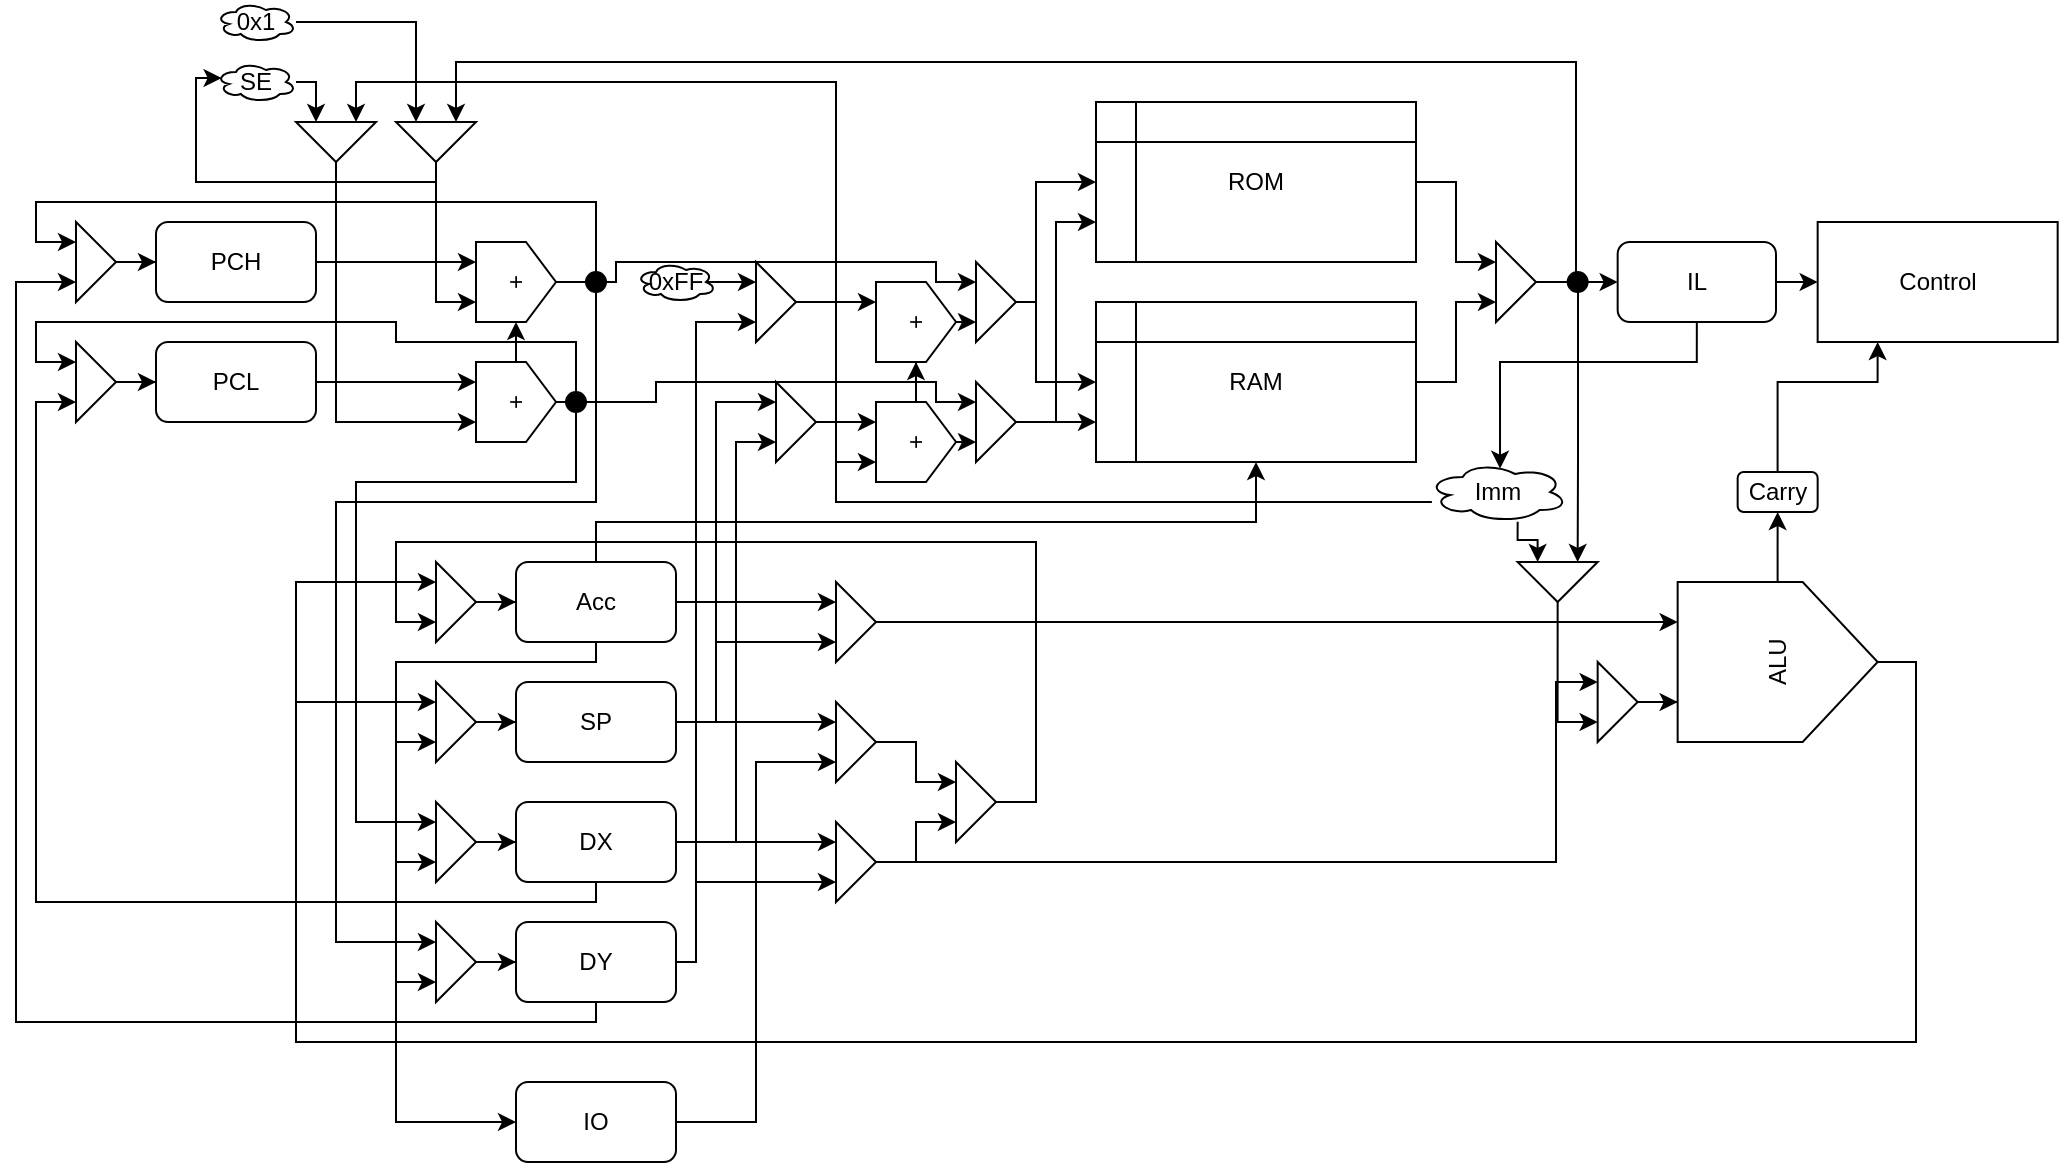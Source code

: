 <mxfile version="20.3.0" type="device"><diagram id="HqV30pevLVmH2TonIe_I" name="Page-1"><mxGraphModel dx="1138" dy="692" grid="1" gridSize="10" guides="1" tooltips="1" connect="1" arrows="1" fold="1" page="1" pageScale="1" pageWidth="850" pageHeight="1100" math="0" shadow="0"><root><mxCell id="0"/><mxCell id="1" parent="0"/><mxCell id="MGtDL9aF6XLDopK0zCwk-8" style="edgeStyle=orthogonalEdgeStyle;rounded=0;orthogonalLoop=1;jettySize=auto;html=1;entryX=0;entryY=0.25;entryDx=0;entryDy=0;" parent="1" source="MGtDL9aF6XLDopK0zCwk-1" target="MGtDL9aF6XLDopK0zCwk-7" edge="1"><mxGeometry relative="1" as="geometry"/></mxCell><mxCell id="FMDbmBKh2z-t5FmQWfiG-30" style="edgeStyle=orthogonalEdgeStyle;rounded=0;orthogonalLoop=1;jettySize=auto;html=1;entryX=0.5;entryY=1;entryDx=0;entryDy=0;" parent="1" source="MGtDL9aF6XLDopK0zCwk-1" target="FMDbmBKh2z-t5FmQWfiG-15" edge="1"><mxGeometry relative="1" as="geometry"><Array as="points"><mxPoint x="440" y="350"/><mxPoint x="770" y="350"/></Array></mxGeometry></mxCell><mxCell id="FMDbmBKh2z-t5FmQWfiG-57" style="edgeStyle=orthogonalEdgeStyle;rounded=0;orthogonalLoop=1;jettySize=auto;html=1;exitX=0.5;exitY=1;exitDx=0;exitDy=0;entryX=0;entryY=0.75;entryDx=0;entryDy=0;" parent="1" source="MGtDL9aF6XLDopK0zCwk-1" target="FMDbmBKh2z-t5FmQWfiG-51" edge="1"><mxGeometry relative="1" as="geometry"><Array as="points"><mxPoint x="440" y="420"/><mxPoint x="340" y="420"/><mxPoint x="340" y="520"/></Array></mxGeometry></mxCell><mxCell id="FMDbmBKh2z-t5FmQWfiG-58" style="edgeStyle=orthogonalEdgeStyle;rounded=0;orthogonalLoop=1;jettySize=auto;html=1;entryX=0;entryY=0.75;entryDx=0;entryDy=0;" parent="1" source="MGtDL9aF6XLDopK0zCwk-1" target="FMDbmBKh2z-t5FmQWfiG-53" edge="1"><mxGeometry relative="1" as="geometry"><Array as="points"><mxPoint x="440" y="420"/><mxPoint x="340" y="420"/><mxPoint x="340" y="580"/></Array></mxGeometry></mxCell><mxCell id="FMDbmBKh2z-t5FmQWfiG-65" style="edgeStyle=orthogonalEdgeStyle;rounded=0;orthogonalLoop=1;jettySize=auto;html=1;exitX=0.5;exitY=1;exitDx=0;exitDy=0;entryX=0;entryY=0.75;entryDx=0;entryDy=0;" parent="1" source="MGtDL9aF6XLDopK0zCwk-1" target="FMDbmBKh2z-t5FmQWfiG-60" edge="1"><mxGeometry relative="1" as="geometry"><Array as="points"><mxPoint x="440" y="420"/><mxPoint x="340" y="420"/><mxPoint x="340" y="460"/></Array></mxGeometry></mxCell><mxCell id="MJMVSWdc8R0oQq0Kkiug-55" style="edgeStyle=orthogonalEdgeStyle;rounded=0;orthogonalLoop=1;jettySize=auto;html=1;entryX=0;entryY=0.5;entryDx=0;entryDy=0;" edge="1" parent="1" source="MGtDL9aF6XLDopK0zCwk-1" target="MJMVSWdc8R0oQq0Kkiug-53"><mxGeometry relative="1" as="geometry"><Array as="points"><mxPoint x="440" y="420"/><mxPoint x="340" y="420"/><mxPoint x="340" y="650"/></Array></mxGeometry></mxCell><mxCell id="MGtDL9aF6XLDopK0zCwk-1" value="Acc" style="rounded=1;whiteSpace=wrap;html=1;" parent="1" vertex="1"><mxGeometry x="400" y="370" width="80" height="40" as="geometry"/></mxCell><mxCell id="MGtDL9aF6XLDopK0zCwk-9" style="edgeStyle=orthogonalEdgeStyle;rounded=0;orthogonalLoop=1;jettySize=auto;html=1;entryX=0;entryY=0.75;entryDx=0;entryDy=0;" parent="1" source="MGtDL9aF6XLDopK0zCwk-2" target="MGtDL9aF6XLDopK0zCwk-7" edge="1"><mxGeometry relative="1" as="geometry"><Array as="points"><mxPoint x="500" y="450"/><mxPoint x="500" y="410"/></Array></mxGeometry></mxCell><mxCell id="8APynYQwXsZGjhNRSon1-6" style="edgeStyle=orthogonalEdgeStyle;rounded=0;orthogonalLoop=1;jettySize=auto;html=1;entryX=0;entryY=0.25;entryDx=0;entryDy=0;" parent="1" source="MGtDL9aF6XLDopK0zCwk-2" target="8APynYQwXsZGjhNRSon1-3" edge="1"><mxGeometry relative="1" as="geometry"><Array as="points"><mxPoint x="500" y="450"/><mxPoint x="500" y="290"/></Array></mxGeometry></mxCell><mxCell id="MJMVSWdc8R0oQq0Kkiug-4" style="edgeStyle=orthogonalEdgeStyle;rounded=0;orthogonalLoop=1;jettySize=auto;html=1;entryX=0;entryY=0.25;entryDx=0;entryDy=0;" edge="1" parent="1" source="MGtDL9aF6XLDopK0zCwk-2" target="MJMVSWdc8R0oQq0Kkiug-51"><mxGeometry relative="1" as="geometry"><Array as="points"><mxPoint x="520" y="450"/><mxPoint x="520" y="450"/></Array></mxGeometry></mxCell><mxCell id="MGtDL9aF6XLDopK0zCwk-2" value="SP" style="rounded=1;whiteSpace=wrap;html=1;" parent="1" vertex="1"><mxGeometry x="400" y="430" width="80" height="40" as="geometry"/></mxCell><mxCell id="MGtDL9aF6XLDopK0zCwk-11" style="edgeStyle=orthogonalEdgeStyle;rounded=0;orthogonalLoop=1;jettySize=auto;html=1;entryX=0;entryY=0.25;entryDx=0;entryDy=0;" parent="1" source="MGtDL9aF6XLDopK0zCwk-3" target="MGtDL9aF6XLDopK0zCwk-10" edge="1"><mxGeometry relative="1" as="geometry"/></mxCell><mxCell id="8APynYQwXsZGjhNRSon1-7" style="edgeStyle=orthogonalEdgeStyle;rounded=0;orthogonalLoop=1;jettySize=auto;html=1;entryX=0;entryY=0.75;entryDx=0;entryDy=0;" parent="1" source="MGtDL9aF6XLDopK0zCwk-3" target="8APynYQwXsZGjhNRSon1-3" edge="1"><mxGeometry relative="1" as="geometry"><Array as="points"><mxPoint x="510" y="510"/><mxPoint x="510" y="310"/></Array></mxGeometry></mxCell><mxCell id="MJMVSWdc8R0oQq0Kkiug-12" style="edgeStyle=orthogonalEdgeStyle;rounded=0;orthogonalLoop=1;jettySize=auto;html=1;exitX=0.5;exitY=1;exitDx=0;exitDy=0;entryX=0;entryY=0.75;entryDx=0;entryDy=0;" edge="1" parent="1" source="MGtDL9aF6XLDopK0zCwk-3" target="MJMVSWdc8R0oQq0Kkiug-9"><mxGeometry relative="1" as="geometry"><mxPoint x="150" y="240.0" as="targetPoint"/><Array as="points"><mxPoint x="440" y="540"/><mxPoint x="160" y="540"/><mxPoint x="160" y="290"/></Array></mxGeometry></mxCell><mxCell id="MGtDL9aF6XLDopK0zCwk-3" value="DX" style="rounded=1;whiteSpace=wrap;html=1;" parent="1" vertex="1"><mxGeometry x="400" y="490" width="80" height="40" as="geometry"/></mxCell><mxCell id="MGtDL9aF6XLDopK0zCwk-12" style="edgeStyle=orthogonalEdgeStyle;rounded=0;orthogonalLoop=1;jettySize=auto;html=1;entryX=0;entryY=0.75;entryDx=0;entryDy=0;" parent="1" source="MGtDL9aF6XLDopK0zCwk-4" target="MGtDL9aF6XLDopK0zCwk-10" edge="1"><mxGeometry relative="1" as="geometry"><Array as="points"><mxPoint x="490" y="570"/><mxPoint x="490" y="530"/></Array></mxGeometry></mxCell><mxCell id="FMDbmBKh2z-t5FmQWfiG-1" style="edgeStyle=orthogonalEdgeStyle;rounded=0;orthogonalLoop=1;jettySize=auto;html=1;entryX=0;entryY=0.75;entryDx=0;entryDy=0;" parent="1" source="MGtDL9aF6XLDopK0zCwk-4" target="8APynYQwXsZGjhNRSon1-9" edge="1"><mxGeometry relative="1" as="geometry"><Array as="points"><mxPoint x="490" y="570"/><mxPoint x="490" y="250"/></Array></mxGeometry></mxCell><mxCell id="MJMVSWdc8R0oQq0Kkiug-15" style="edgeStyle=orthogonalEdgeStyle;rounded=0;orthogonalLoop=1;jettySize=auto;html=1;entryX=0;entryY=0.75;entryDx=0;entryDy=0;" edge="1" parent="1" source="MGtDL9aF6XLDopK0zCwk-4" target="MJMVSWdc8R0oQq0Kkiug-7"><mxGeometry relative="1" as="geometry"><Array as="points"><mxPoint x="440" y="600"/><mxPoint x="150" y="600"/><mxPoint x="150" y="230"/></Array></mxGeometry></mxCell><mxCell id="MGtDL9aF6XLDopK0zCwk-4" value="DY" style="rounded=1;whiteSpace=wrap;html=1;" parent="1" vertex="1"><mxGeometry x="400" y="550" width="80" height="40" as="geometry"/></mxCell><mxCell id="MJMVSWdc8R0oQq0Kkiug-18" style="edgeStyle=orthogonalEdgeStyle;rounded=0;orthogonalLoop=1;jettySize=auto;html=1;entryX=0.75;entryY=0;entryDx=0;entryDy=0;" edge="1" parent="1" source="MGtDL9aF6XLDopK0zCwk-5" target="MJMVSWdc8R0oQq0Kkiug-17"><mxGeometry relative="1" as="geometry"/></mxCell><mxCell id="MGtDL9aF6XLDopK0zCwk-5" value="PCH" style="rounded=1;whiteSpace=wrap;html=1;" parent="1" vertex="1"><mxGeometry x="220" y="200" width="80" height="40" as="geometry"/></mxCell><mxCell id="MJMVSWdc8R0oQq0Kkiug-21" style="edgeStyle=orthogonalEdgeStyle;rounded=0;orthogonalLoop=1;jettySize=auto;html=1;entryX=0.75;entryY=0;entryDx=0;entryDy=0;" edge="1" parent="1" source="MGtDL9aF6XLDopK0zCwk-6" target="MJMVSWdc8R0oQq0Kkiug-16"><mxGeometry relative="1" as="geometry"/></mxCell><mxCell id="MGtDL9aF6XLDopK0zCwk-6" value="PCL" style="rounded=1;whiteSpace=wrap;html=1;" parent="1" vertex="1"><mxGeometry x="220" y="260" width="80" height="40" as="geometry"/></mxCell><mxCell id="8APynYQwXsZGjhNRSon1-2" style="edgeStyle=orthogonalEdgeStyle;rounded=0;orthogonalLoop=1;jettySize=auto;html=1;entryX=0.75;entryY=0;entryDx=0;entryDy=0;" parent="1" source="MGtDL9aF6XLDopK0zCwk-7" target="8APynYQwXsZGjhNRSon1-1" edge="1"><mxGeometry relative="1" as="geometry"/></mxCell><mxCell id="MGtDL9aF6XLDopK0zCwk-7" value="" style="triangle;whiteSpace=wrap;html=1;" parent="1" vertex="1"><mxGeometry x="560" y="380" width="20" height="40" as="geometry"/></mxCell><mxCell id="FMDbmBKh2z-t5FmQWfiG-26" style="edgeStyle=orthogonalEdgeStyle;rounded=0;orthogonalLoop=1;jettySize=auto;html=1;entryX=0;entryY=0.25;entryDx=0;entryDy=0;" parent="1" source="MGtDL9aF6XLDopK0zCwk-10" target="FMDbmBKh2z-t5FmQWfiG-25" edge="1"><mxGeometry relative="1" as="geometry"><Array as="points"><mxPoint x="920" y="520"/><mxPoint x="920" y="430"/></Array></mxGeometry></mxCell><mxCell id="MJMVSWdc8R0oQq0Kkiug-3" style="edgeStyle=orthogonalEdgeStyle;rounded=0;orthogonalLoop=1;jettySize=auto;html=1;entryX=0;entryY=0.75;entryDx=0;entryDy=0;" edge="1" parent="1" source="MGtDL9aF6XLDopK0zCwk-10" target="MJMVSWdc8R0oQq0Kkiug-1"><mxGeometry relative="1" as="geometry"><Array as="points"><mxPoint x="600" y="520"/><mxPoint x="600" y="500"/></Array></mxGeometry></mxCell><mxCell id="MGtDL9aF6XLDopK0zCwk-10" value="" style="triangle;whiteSpace=wrap;html=1;" parent="1" vertex="1"><mxGeometry x="560" y="500" width="20" height="40" as="geometry"/></mxCell><mxCell id="FMDbmBKh2z-t5FmQWfiG-66" style="edgeStyle=orthogonalEdgeStyle;rounded=0;orthogonalLoop=1;jettySize=auto;html=1;entryX=0;entryY=0.25;entryDx=0;entryDy=0;" parent="1" source="8APynYQwXsZGjhNRSon1-1" target="FMDbmBKh2z-t5FmQWfiG-62" edge="1"><mxGeometry relative="1" as="geometry"><Array as="points"><mxPoint x="1100" y="420"/><mxPoint x="1100" y="610"/><mxPoint x="290" y="610"/><mxPoint x="290" y="380"/></Array></mxGeometry></mxCell><mxCell id="FMDbmBKh2z-t5FmQWfiG-68" style="edgeStyle=orthogonalEdgeStyle;rounded=0;orthogonalLoop=1;jettySize=auto;html=1;entryX=0;entryY=0.25;entryDx=0;entryDy=0;" parent="1" source="8APynYQwXsZGjhNRSon1-1" target="FMDbmBKh2z-t5FmQWfiG-60" edge="1"><mxGeometry relative="1" as="geometry"><Array as="points"><mxPoint x="1100" y="420"/><mxPoint x="1100" y="610"/><mxPoint x="290" y="610"/><mxPoint x="290" y="440"/></Array></mxGeometry></mxCell><mxCell id="MJMVSWdc8R0oQq0Kkiug-46" style="edgeStyle=orthogonalEdgeStyle;rounded=0;orthogonalLoop=1;jettySize=auto;html=1;entryX=0.5;entryY=1;entryDx=0;entryDy=0;" edge="1" parent="1" source="8APynYQwXsZGjhNRSon1-1" target="MJMVSWdc8R0oQq0Kkiug-45"><mxGeometry relative="1" as="geometry"/></mxCell><mxCell id="8APynYQwXsZGjhNRSon1-1" value="&lt;font face=&quot;Helvetica&quot;&gt;ALU&lt;/font&gt;" style="shape=offPageConnector;whiteSpace=wrap;html=1;fontFamily=Times New Roman;rotation=-90;" parent="1" vertex="1"><mxGeometry x="990.83" y="370" width="80" height="100" as="geometry"/></mxCell><mxCell id="FMDbmBKh2z-t5FmQWfiG-47" style="edgeStyle=orthogonalEdgeStyle;rounded=0;orthogonalLoop=1;jettySize=auto;html=1;entryX=0.75;entryY=0;entryDx=0;entryDy=0;" parent="1" source="8APynYQwXsZGjhNRSon1-3" target="FMDbmBKh2z-t5FmQWfiG-46" edge="1"><mxGeometry relative="1" as="geometry"/></mxCell><mxCell id="8APynYQwXsZGjhNRSon1-3" value="" style="triangle;whiteSpace=wrap;html=1;" parent="1" vertex="1"><mxGeometry x="530" y="280" width="20" height="40" as="geometry"/></mxCell><mxCell id="8APynYQwXsZGjhNRSon1-10" style="edgeStyle=orthogonalEdgeStyle;rounded=0;orthogonalLoop=1;jettySize=auto;html=1;entryX=0;entryY=0.25;entryDx=0;entryDy=0;exitX=0.88;exitY=0.25;exitDx=0;exitDy=0;exitPerimeter=0;" parent="1" source="8APynYQwXsZGjhNRSon1-8" target="8APynYQwXsZGjhNRSon1-9" edge="1"><mxGeometry relative="1" as="geometry"><Array as="points"><mxPoint x="495" y="230"/></Array></mxGeometry></mxCell><mxCell id="8APynYQwXsZGjhNRSon1-8" value="0xFF" style="ellipse;shape=cloud;whiteSpace=wrap;html=1;" parent="1" vertex="1"><mxGeometry x="460" y="220" width="40" height="20" as="geometry"/></mxCell><mxCell id="MJMVSWdc8R0oQq0Kkiug-43" style="edgeStyle=orthogonalEdgeStyle;rounded=0;orthogonalLoop=1;jettySize=auto;html=1;entryX=0.75;entryY=0;entryDx=0;entryDy=0;" edge="1" parent="1" source="8APynYQwXsZGjhNRSon1-9" target="MJMVSWdc8R0oQq0Kkiug-40"><mxGeometry relative="1" as="geometry"/></mxCell><mxCell id="8APynYQwXsZGjhNRSon1-9" value="" style="triangle;whiteSpace=wrap;html=1;" parent="1" vertex="1"><mxGeometry x="520" y="220" width="20" height="40" as="geometry"/></mxCell><mxCell id="FMDbmBKh2z-t5FmQWfiG-24" style="edgeStyle=orthogonalEdgeStyle;rounded=0;orthogonalLoop=1;jettySize=auto;html=1;entryX=0;entryY=0.25;entryDx=0;entryDy=0;" parent="1" source="FMDbmBKh2z-t5FmQWfiG-2" target="FMDbmBKh2z-t5FmQWfiG-22" edge="1"><mxGeometry relative="1" as="geometry"><Array as="points"><mxPoint x="870" y="180"/><mxPoint x="870" y="220"/></Array></mxGeometry></mxCell><mxCell id="FMDbmBKh2z-t5FmQWfiG-2" value="ROM" style="shape=internalStorage;whiteSpace=wrap;html=1;backgroundOutline=1;" parent="1" vertex="1"><mxGeometry x="690" y="140" width="160" height="80" as="geometry"/></mxCell><mxCell id="FMDbmBKh2z-t5FmQWfiG-16" style="edgeStyle=orthogonalEdgeStyle;rounded=0;orthogonalLoop=1;jettySize=auto;html=1;entryX=0;entryY=0.75;entryDx=0;entryDy=0;" parent="1" source="FMDbmBKh2z-t5FmQWfiG-9" target="FMDbmBKh2z-t5FmQWfiG-15" edge="1"><mxGeometry relative="1" as="geometry"/></mxCell><mxCell id="FMDbmBKh2z-t5FmQWfiG-17" style="edgeStyle=orthogonalEdgeStyle;rounded=0;orthogonalLoop=1;jettySize=auto;html=1;entryX=0;entryY=0.75;entryDx=0;entryDy=0;" parent="1" source="FMDbmBKh2z-t5FmQWfiG-9" target="FMDbmBKh2z-t5FmQWfiG-2" edge="1"><mxGeometry relative="1" as="geometry"><Array as="points"><mxPoint x="670" y="300"/><mxPoint x="670" y="200"/></Array></mxGeometry></mxCell><mxCell id="FMDbmBKh2z-t5FmQWfiG-45" style="edgeStyle=orthogonalEdgeStyle;rounded=0;orthogonalLoop=1;jettySize=auto;html=1;exitX=0;exitY=0.5;exitDx=0;exitDy=0;" parent="1" source="FMDbmBKh2z-t5FmQWfiG-9" edge="1"><mxGeometry relative="1" as="geometry"><mxPoint x="640" y="300" as="targetPoint"/></mxGeometry></mxCell><mxCell id="FMDbmBKh2z-t5FmQWfiG-9" value="" style="triangle;whiteSpace=wrap;html=1;" parent="1" vertex="1"><mxGeometry x="630" y="280" width="20" height="40" as="geometry"/></mxCell><mxCell id="FMDbmBKh2z-t5FmQWfiG-20" style="edgeStyle=orthogonalEdgeStyle;rounded=0;orthogonalLoop=1;jettySize=auto;html=1;entryX=0;entryY=0.5;entryDx=0;entryDy=0;" parent="1" source="FMDbmBKh2z-t5FmQWfiG-12" target="FMDbmBKh2z-t5FmQWfiG-2" edge="1"><mxGeometry relative="1" as="geometry"><Array as="points"><mxPoint x="660" y="240"/><mxPoint x="660" y="180"/></Array></mxGeometry></mxCell><mxCell id="FMDbmBKh2z-t5FmQWfiG-21" style="edgeStyle=orthogonalEdgeStyle;rounded=0;orthogonalLoop=1;jettySize=auto;html=1;entryX=0;entryY=0.5;entryDx=0;entryDy=0;" parent="1" source="FMDbmBKh2z-t5FmQWfiG-12" target="FMDbmBKh2z-t5FmQWfiG-15" edge="1"><mxGeometry relative="1" as="geometry"><Array as="points"><mxPoint x="660" y="240"/><mxPoint x="660" y="280"/></Array></mxGeometry></mxCell><mxCell id="FMDbmBKh2z-t5FmQWfiG-12" value="" style="triangle;whiteSpace=wrap;html=1;" parent="1" vertex="1"><mxGeometry x="630" y="220" width="20" height="40" as="geometry"/></mxCell><mxCell id="FMDbmBKh2z-t5FmQWfiG-23" style="edgeStyle=orthogonalEdgeStyle;rounded=0;orthogonalLoop=1;jettySize=auto;html=1;entryX=0;entryY=0.75;entryDx=0;entryDy=0;" parent="1" source="FMDbmBKh2z-t5FmQWfiG-15" target="FMDbmBKh2z-t5FmQWfiG-22" edge="1"><mxGeometry relative="1" as="geometry"><Array as="points"><mxPoint x="870" y="280"/><mxPoint x="870" y="240"/></Array></mxGeometry></mxCell><mxCell id="FMDbmBKh2z-t5FmQWfiG-15" value="RAM" style="shape=internalStorage;whiteSpace=wrap;html=1;backgroundOutline=1;" parent="1" vertex="1"><mxGeometry x="690" y="240" width="160" height="80" as="geometry"/></mxCell><mxCell id="FMDbmBKh2z-t5FmQWfiG-33" style="edgeStyle=orthogonalEdgeStyle;rounded=0;orthogonalLoop=1;jettySize=auto;html=1;entryX=0;entryY=0.25;entryDx=0;entryDy=0;" parent="1" source="FMDbmBKh2z-t5FmQWfiG-22" target="FMDbmBKh2z-t5FmQWfiG-31" edge="1"><mxGeometry relative="1" as="geometry"><Array as="points"><mxPoint x="931" y="230"/><mxPoint x="931" y="320"/></Array></mxGeometry></mxCell><mxCell id="FMDbmBKh2z-t5FmQWfiG-38" style="edgeStyle=orthogonalEdgeStyle;rounded=0;orthogonalLoop=1;jettySize=auto;html=1;entryX=0;entryY=0.5;entryDx=0;entryDy=0;" parent="1" source="FMDbmBKh2z-t5FmQWfiG-22" target="FMDbmBKh2z-t5FmQWfiG-37" edge="1"><mxGeometry relative="1" as="geometry"/></mxCell><mxCell id="MJMVSWdc8R0oQq0Kkiug-38" style="edgeStyle=orthogonalEdgeStyle;rounded=0;orthogonalLoop=1;jettySize=auto;html=1;entryX=0;entryY=0.25;entryDx=0;entryDy=0;" edge="1" parent="1" source="FMDbmBKh2z-t5FmQWfiG-22" target="MJMVSWdc8R0oQq0Kkiug-28"><mxGeometry relative="1" as="geometry"><Array as="points"><mxPoint x="930" y="230"/><mxPoint x="930" y="120"/><mxPoint x="370" y="120"/></Array></mxGeometry></mxCell><mxCell id="FMDbmBKh2z-t5FmQWfiG-22" value="" style="triangle;whiteSpace=wrap;html=1;" parent="1" vertex="1"><mxGeometry x="890" y="210" width="20" height="40" as="geometry"/></mxCell><mxCell id="FMDbmBKh2z-t5FmQWfiG-27" style="edgeStyle=orthogonalEdgeStyle;rounded=0;orthogonalLoop=1;jettySize=auto;html=1;entryX=0.25;entryY=0;entryDx=0;entryDy=0;" parent="1" source="FMDbmBKh2z-t5FmQWfiG-25" target="8APynYQwXsZGjhNRSon1-1" edge="1"><mxGeometry relative="1" as="geometry"/></mxCell><mxCell id="FMDbmBKh2z-t5FmQWfiG-25" value="" style="triangle;whiteSpace=wrap;html=1;" parent="1" vertex="1"><mxGeometry x="940.83" y="420" width="20" height="40" as="geometry"/></mxCell><mxCell id="FMDbmBKh2z-t5FmQWfiG-34" style="edgeStyle=orthogonalEdgeStyle;rounded=0;orthogonalLoop=1;jettySize=auto;html=1;entryX=0;entryY=0.75;entryDx=0;entryDy=0;" parent="1" target="FMDbmBKh2z-t5FmQWfiG-31" edge="1"><mxGeometry relative="1" as="geometry"><Array as="points"><mxPoint x="900.83" y="359"/><mxPoint x="910.83" y="359"/></Array><mxPoint x="900.83" y="349.846" as="sourcePoint"/></mxGeometry></mxCell><mxCell id="FMDbmBKh2z-t5FmQWfiG-50" style="edgeStyle=orthogonalEdgeStyle;rounded=0;orthogonalLoop=1;jettySize=auto;html=1;entryX=0.25;entryY=0;entryDx=0;entryDy=0;" parent="1" source="FMDbmBKh2z-t5FmQWfiG-28" target="FMDbmBKh2z-t5FmQWfiG-46" edge="1"><mxGeometry relative="1" as="geometry"><Array as="points"><mxPoint x="560" y="340"/><mxPoint x="560" y="320"/></Array></mxGeometry></mxCell><mxCell id="MJMVSWdc8R0oQq0Kkiug-34" style="edgeStyle=orthogonalEdgeStyle;rounded=0;orthogonalLoop=1;jettySize=auto;html=1;entryX=0;entryY=0.25;entryDx=0;entryDy=0;" edge="1" parent="1" source="FMDbmBKh2z-t5FmQWfiG-28" target="MJMVSWdc8R0oQq0Kkiug-27"><mxGeometry relative="1" as="geometry"><Array as="points"><mxPoint x="560" y="340"/><mxPoint x="560" y="130"/><mxPoint x="320" y="130"/></Array></mxGeometry></mxCell><mxCell id="FMDbmBKh2z-t5FmQWfiG-28" value="Imm" style="ellipse;shape=cloud;whiteSpace=wrap;html=1;" parent="1" vertex="1"><mxGeometry x="855.83" y="320" width="70" height="30" as="geometry"/></mxCell><mxCell id="FMDbmBKh2z-t5FmQWfiG-32" style="edgeStyle=orthogonalEdgeStyle;rounded=0;orthogonalLoop=1;jettySize=auto;html=1;entryX=0;entryY=0.75;entryDx=0;entryDy=0;" parent="1" source="FMDbmBKh2z-t5FmQWfiG-31" target="FMDbmBKh2z-t5FmQWfiG-25" edge="1"><mxGeometry relative="1" as="geometry"><Array as="points"><mxPoint x="920.83" y="450"/></Array></mxGeometry></mxCell><mxCell id="FMDbmBKh2z-t5FmQWfiG-31" value="" style="triangle;whiteSpace=wrap;html=1;rotation=90;" parent="1" vertex="1"><mxGeometry x="910.83" y="360" width="20" height="40" as="geometry"/></mxCell><mxCell id="FMDbmBKh2z-t5FmQWfiG-35" value="Control" style="rounded=0;whiteSpace=wrap;html=1;" parent="1" vertex="1"><mxGeometry x="1050.83" y="200" width="120" height="60" as="geometry"/></mxCell><mxCell id="FMDbmBKh2z-t5FmQWfiG-39" style="edgeStyle=orthogonalEdgeStyle;rounded=0;orthogonalLoop=1;jettySize=auto;html=1;entryX=0;entryY=0.5;entryDx=0;entryDy=0;" parent="1" source="FMDbmBKh2z-t5FmQWfiG-37" target="FMDbmBKh2z-t5FmQWfiG-35" edge="1"><mxGeometry relative="1" as="geometry"/></mxCell><mxCell id="FMDbmBKh2z-t5FmQWfiG-40" style="edgeStyle=orthogonalEdgeStyle;rounded=0;orthogonalLoop=1;jettySize=auto;html=1;entryX=0.517;entryY=0.111;entryDx=0;entryDy=0;entryPerimeter=0;exitX=0.5;exitY=1;exitDx=0;exitDy=0;" parent="1" source="FMDbmBKh2z-t5FmQWfiG-37" target="FMDbmBKh2z-t5FmQWfiG-28" edge="1"><mxGeometry relative="1" as="geometry"><Array as="points"><mxPoint x="990" y="270"/><mxPoint x="892" y="270"/></Array><mxPoint x="900.03" y="323.99" as="targetPoint"/></mxGeometry></mxCell><mxCell id="FMDbmBKh2z-t5FmQWfiG-37" value="IL" style="rounded=1;whiteSpace=wrap;html=1;" parent="1" vertex="1"><mxGeometry x="950.83" y="210" width="79.17" height="40" as="geometry"/></mxCell><mxCell id="FMDbmBKh2z-t5FmQWfiG-49" style="edgeStyle=orthogonalEdgeStyle;rounded=0;orthogonalLoop=1;jettySize=auto;html=1;entryX=0;entryY=0.75;entryDx=0;entryDy=0;" parent="1" source="FMDbmBKh2z-t5FmQWfiG-46" target="FMDbmBKh2z-t5FmQWfiG-9" edge="1"><mxGeometry relative="1" as="geometry"><Array as="points"><mxPoint x="620" y="310"/><mxPoint x="620" y="310"/></Array></mxGeometry></mxCell><mxCell id="MJMVSWdc8R0oQq0Kkiug-44" style="edgeStyle=orthogonalEdgeStyle;rounded=0;orthogonalLoop=1;jettySize=auto;html=1;entryX=0;entryY=0.5;entryDx=0;entryDy=0;" edge="1" parent="1" source="FMDbmBKh2z-t5FmQWfiG-46" target="MJMVSWdc8R0oQq0Kkiug-40"><mxGeometry relative="1" as="geometry"/></mxCell><mxCell id="FMDbmBKh2z-t5FmQWfiG-46" value="&lt;font face=&quot;Helvetica&quot;&gt;+&lt;/font&gt;" style="shape=offPageConnector;whiteSpace=wrap;html=1;fontFamily=Times New Roman;rotation=-90;" parent="1" vertex="1"><mxGeometry x="580" y="290" width="40" height="40" as="geometry"/></mxCell><mxCell id="FMDbmBKh2z-t5FmQWfiG-52" style="edgeStyle=orthogonalEdgeStyle;rounded=0;orthogonalLoop=1;jettySize=auto;html=1;entryX=0;entryY=0.5;entryDx=0;entryDy=0;" parent="1" source="FMDbmBKh2z-t5FmQWfiG-51" target="MGtDL9aF6XLDopK0zCwk-3" edge="1"><mxGeometry relative="1" as="geometry"/></mxCell><mxCell id="FMDbmBKh2z-t5FmQWfiG-51" value="" style="triangle;whiteSpace=wrap;html=1;" parent="1" vertex="1"><mxGeometry x="360" y="490" width="20" height="40" as="geometry"/></mxCell><mxCell id="FMDbmBKh2z-t5FmQWfiG-54" style="edgeStyle=orthogonalEdgeStyle;rounded=0;orthogonalLoop=1;jettySize=auto;html=1;entryX=0;entryY=0.5;entryDx=0;entryDy=0;" parent="1" source="FMDbmBKh2z-t5FmQWfiG-53" target="MGtDL9aF6XLDopK0zCwk-4" edge="1"><mxGeometry relative="1" as="geometry"/></mxCell><mxCell id="FMDbmBKh2z-t5FmQWfiG-53" value="" style="triangle;whiteSpace=wrap;html=1;" parent="1" vertex="1"><mxGeometry x="360" y="550" width="20" height="40" as="geometry"/></mxCell><mxCell id="FMDbmBKh2z-t5FmQWfiG-61" style="edgeStyle=orthogonalEdgeStyle;rounded=0;orthogonalLoop=1;jettySize=auto;html=1;entryX=0;entryY=0.5;entryDx=0;entryDy=0;" parent="1" source="FMDbmBKh2z-t5FmQWfiG-60" target="MGtDL9aF6XLDopK0zCwk-2" edge="1"><mxGeometry relative="1" as="geometry"/></mxCell><mxCell id="FMDbmBKh2z-t5FmQWfiG-60" value="" style="triangle;whiteSpace=wrap;html=1;" parent="1" vertex="1"><mxGeometry x="360" y="430" width="20" height="40" as="geometry"/></mxCell><mxCell id="FMDbmBKh2z-t5FmQWfiG-63" style="edgeStyle=orthogonalEdgeStyle;rounded=0;orthogonalLoop=1;jettySize=auto;html=1;entryX=0;entryY=0.5;entryDx=0;entryDy=0;" parent="1" source="FMDbmBKh2z-t5FmQWfiG-62" target="MGtDL9aF6XLDopK0zCwk-1" edge="1"><mxGeometry relative="1" as="geometry"/></mxCell><mxCell id="FMDbmBKh2z-t5FmQWfiG-62" value="" style="triangle;whiteSpace=wrap;html=1;" parent="1" vertex="1"><mxGeometry x="360" y="370" width="20" height="40" as="geometry"/></mxCell><mxCell id="MJMVSWdc8R0oQq0Kkiug-5" style="edgeStyle=orthogonalEdgeStyle;rounded=0;orthogonalLoop=1;jettySize=auto;html=1;entryX=0;entryY=0.75;entryDx=0;entryDy=0;" edge="1" parent="1" source="MJMVSWdc8R0oQq0Kkiug-1" target="FMDbmBKh2z-t5FmQWfiG-62"><mxGeometry relative="1" as="geometry"><Array as="points"><mxPoint x="660" y="490"/><mxPoint x="660" y="360"/><mxPoint x="340" y="360"/><mxPoint x="340" y="400"/></Array></mxGeometry></mxCell><mxCell id="MJMVSWdc8R0oQq0Kkiug-1" value="" style="triangle;whiteSpace=wrap;html=1;" vertex="1" parent="1"><mxGeometry x="620" y="470" width="20" height="40" as="geometry"/></mxCell><mxCell id="MJMVSWdc8R0oQq0Kkiug-8" style="edgeStyle=orthogonalEdgeStyle;rounded=0;orthogonalLoop=1;jettySize=auto;html=1;entryX=0;entryY=0.5;entryDx=0;entryDy=0;" edge="1" parent="1" source="MJMVSWdc8R0oQq0Kkiug-7" target="MGtDL9aF6XLDopK0zCwk-5"><mxGeometry relative="1" as="geometry"/></mxCell><mxCell id="MJMVSWdc8R0oQq0Kkiug-7" value="" style="triangle;whiteSpace=wrap;html=1;" vertex="1" parent="1"><mxGeometry x="180" y="200" width="20" height="40" as="geometry"/></mxCell><mxCell id="MJMVSWdc8R0oQq0Kkiug-10" style="edgeStyle=orthogonalEdgeStyle;rounded=0;orthogonalLoop=1;jettySize=auto;html=1;entryX=0;entryY=0.5;entryDx=0;entryDy=0;" edge="1" parent="1" source="MJMVSWdc8R0oQq0Kkiug-9" target="MGtDL9aF6XLDopK0zCwk-6"><mxGeometry relative="1" as="geometry"/></mxCell><mxCell id="MJMVSWdc8R0oQq0Kkiug-9" value="" style="triangle;whiteSpace=wrap;html=1;" vertex="1" parent="1"><mxGeometry x="180" y="260" width="20" height="40" as="geometry"/></mxCell><mxCell id="MJMVSWdc8R0oQq0Kkiug-19" style="edgeStyle=orthogonalEdgeStyle;rounded=0;orthogonalLoop=1;jettySize=auto;html=1;entryX=0;entryY=0.25;entryDx=0;entryDy=0;" edge="1" parent="1" source="MJMVSWdc8R0oQq0Kkiug-16" target="FMDbmBKh2z-t5FmQWfiG-51"><mxGeometry relative="1" as="geometry"><Array as="points"><mxPoint x="430" y="290"/><mxPoint x="430" y="330"/><mxPoint x="320" y="330"/><mxPoint x="320" y="500"/></Array></mxGeometry></mxCell><mxCell id="MJMVSWdc8R0oQq0Kkiug-23" style="edgeStyle=orthogonalEdgeStyle;rounded=0;orthogonalLoop=1;jettySize=auto;html=1;entryX=0;entryY=0.25;entryDx=0;entryDy=0;exitX=0.5;exitY=1;exitDx=0;exitDy=0;startArrow=none;" edge="1" parent="1" source="MJMVSWdc8R0oQq0Kkiug-59" target="FMDbmBKh2z-t5FmQWfiG-9"><mxGeometry relative="1" as="geometry"><mxPoint x="460" y="290" as="sourcePoint"/><Array as="points"><mxPoint x="470" y="290"/><mxPoint x="470" y="280"/><mxPoint x="610" y="280"/><mxPoint x="610" y="290"/></Array></mxGeometry></mxCell><mxCell id="MJMVSWdc8R0oQq0Kkiug-24" style="edgeStyle=orthogonalEdgeStyle;rounded=0;orthogonalLoop=1;jettySize=auto;html=1;entryX=0;entryY=0.25;entryDx=0;entryDy=0;" edge="1" parent="1" source="MJMVSWdc8R0oQq0Kkiug-16" target="MJMVSWdc8R0oQq0Kkiug-9"><mxGeometry relative="1" as="geometry"><Array as="points"><mxPoint x="430" y="290"/><mxPoint x="430" y="260"/><mxPoint x="340" y="260"/><mxPoint x="340" y="250"/><mxPoint x="160" y="250"/><mxPoint x="160" y="270"/></Array></mxGeometry></mxCell><mxCell id="MJMVSWdc8R0oQq0Kkiug-39" style="edgeStyle=orthogonalEdgeStyle;rounded=0;orthogonalLoop=1;jettySize=auto;html=1;exitX=1;exitY=0.5;exitDx=0;exitDy=0;entryX=0;entryY=0.5;entryDx=0;entryDy=0;" edge="1" parent="1" source="MJMVSWdc8R0oQq0Kkiug-16" target="MJMVSWdc8R0oQq0Kkiug-17"><mxGeometry relative="1" as="geometry"/></mxCell><mxCell id="MJMVSWdc8R0oQq0Kkiug-16" value="&lt;font face=&quot;Helvetica&quot;&gt;+&lt;/font&gt;" style="shape=offPageConnector;whiteSpace=wrap;html=1;fontFamily=Times New Roman;rotation=-90;" vertex="1" parent="1"><mxGeometry x="380" y="270" width="40" height="40" as="geometry"/></mxCell><mxCell id="MJMVSWdc8R0oQq0Kkiug-20" style="edgeStyle=orthogonalEdgeStyle;rounded=0;orthogonalLoop=1;jettySize=auto;html=1;entryX=0;entryY=0.25;entryDx=0;entryDy=0;" edge="1" parent="1" source="MJMVSWdc8R0oQq0Kkiug-17" target="FMDbmBKh2z-t5FmQWfiG-53"><mxGeometry relative="1" as="geometry"><Array as="points"><mxPoint x="440" y="230"/><mxPoint x="440" y="340"/><mxPoint x="310" y="340"/><mxPoint x="310" y="560"/></Array></mxGeometry></mxCell><mxCell id="MJMVSWdc8R0oQq0Kkiug-22" style="edgeStyle=orthogonalEdgeStyle;rounded=0;orthogonalLoop=1;jettySize=auto;html=1;entryX=0;entryY=0.25;entryDx=0;entryDy=0;exitX=0.5;exitY=1.085;exitDx=0;exitDy=0;exitPerimeter=0;" edge="1" parent="1" source="MJMVSWdc8R0oQq0Kkiug-17" target="FMDbmBKh2z-t5FmQWfiG-12"><mxGeometry relative="1" as="geometry"><Array as="points"><mxPoint x="450" y="230"/><mxPoint x="450" y="220"/><mxPoint x="610" y="220"/><mxPoint x="610" y="230"/></Array></mxGeometry></mxCell><mxCell id="MJMVSWdc8R0oQq0Kkiug-25" style="edgeStyle=orthogonalEdgeStyle;rounded=0;orthogonalLoop=1;jettySize=auto;html=1;entryX=0;entryY=0.25;entryDx=0;entryDy=0;startArrow=none;" edge="1" parent="1" source="MJMVSWdc8R0oQq0Kkiug-63" target="MJMVSWdc8R0oQq0Kkiug-7"><mxGeometry relative="1" as="geometry"><Array as="points"><mxPoint x="160" y="190"/><mxPoint x="160" y="210"/></Array></mxGeometry></mxCell><mxCell id="MJMVSWdc8R0oQq0Kkiug-17" value="&lt;font face=&quot;Helvetica&quot;&gt;+&lt;/font&gt;" style="shape=offPageConnector;whiteSpace=wrap;html=1;fontFamily=Times New Roman;rotation=-90;" vertex="1" parent="1"><mxGeometry x="380" y="210" width="40" height="40" as="geometry"/></mxCell><mxCell id="MJMVSWdc8R0oQq0Kkiug-31" style="edgeStyle=orthogonalEdgeStyle;rounded=0;orthogonalLoop=1;jettySize=auto;html=1;entryX=0.25;entryY=0;entryDx=0;entryDy=0;exitX=1;exitY=0.5;exitDx=0;exitDy=0;" edge="1" parent="1" source="MJMVSWdc8R0oQq0Kkiug-27" target="MJMVSWdc8R0oQq0Kkiug-16"><mxGeometry relative="1" as="geometry"><Array as="points"><mxPoint x="310" y="300"/></Array></mxGeometry></mxCell><mxCell id="MJMVSWdc8R0oQq0Kkiug-27" value="" style="triangle;whiteSpace=wrap;html=1;rotation=90;" vertex="1" parent="1"><mxGeometry x="300" y="140" width="20" height="40" as="geometry"/></mxCell><mxCell id="MJMVSWdc8R0oQq0Kkiug-30" style="edgeStyle=orthogonalEdgeStyle;rounded=0;orthogonalLoop=1;jettySize=auto;html=1;entryX=0.25;entryY=0;entryDx=0;entryDy=0;" edge="1" parent="1" source="MJMVSWdc8R0oQq0Kkiug-28" target="MJMVSWdc8R0oQq0Kkiug-17"><mxGeometry relative="1" as="geometry"/></mxCell><mxCell id="MJMVSWdc8R0oQq0Kkiug-37" style="edgeStyle=orthogonalEdgeStyle;rounded=0;orthogonalLoop=1;jettySize=auto;html=1;exitX=1;exitY=0.5;exitDx=0;exitDy=0;entryX=0.07;entryY=0.4;entryDx=0;entryDy=0;entryPerimeter=0;" edge="1" parent="1" source="MJMVSWdc8R0oQq0Kkiug-28" target="MJMVSWdc8R0oQq0Kkiug-32"><mxGeometry relative="1" as="geometry"><Array as="points"><mxPoint x="360" y="180"/><mxPoint x="240" y="180"/><mxPoint x="240" y="128"/></Array></mxGeometry></mxCell><mxCell id="MJMVSWdc8R0oQq0Kkiug-28" value="" style="triangle;whiteSpace=wrap;html=1;rotation=90;" vertex="1" parent="1"><mxGeometry x="350" y="140" width="20" height="40" as="geometry"/></mxCell><mxCell id="MJMVSWdc8R0oQq0Kkiug-33" style="edgeStyle=orthogonalEdgeStyle;rounded=0;orthogonalLoop=1;jettySize=auto;html=1;entryX=0;entryY=0.75;entryDx=0;entryDy=0;" edge="1" parent="1" source="MJMVSWdc8R0oQq0Kkiug-32" target="MJMVSWdc8R0oQq0Kkiug-27"><mxGeometry relative="1" as="geometry"><Array as="points"><mxPoint x="300" y="130"/></Array></mxGeometry></mxCell><mxCell id="MJMVSWdc8R0oQq0Kkiug-32" value="SE" style="ellipse;shape=cloud;whiteSpace=wrap;html=1;" vertex="1" parent="1"><mxGeometry x="250" y="120" width="40" height="20" as="geometry"/></mxCell><mxCell id="MJMVSWdc8R0oQq0Kkiug-36" style="edgeStyle=orthogonalEdgeStyle;rounded=0;orthogonalLoop=1;jettySize=auto;html=1;entryX=0;entryY=0.75;entryDx=0;entryDy=0;" edge="1" parent="1" source="MJMVSWdc8R0oQq0Kkiug-35" target="MJMVSWdc8R0oQq0Kkiug-28"><mxGeometry relative="1" as="geometry"><mxPoint x="360" y="130" as="targetPoint"/></mxGeometry></mxCell><mxCell id="MJMVSWdc8R0oQq0Kkiug-35" value="0x1" style="ellipse;shape=cloud;whiteSpace=wrap;html=1;" vertex="1" parent="1"><mxGeometry x="250" y="90" width="40" height="20" as="geometry"/></mxCell><mxCell id="MJMVSWdc8R0oQq0Kkiug-42" style="edgeStyle=orthogonalEdgeStyle;rounded=0;orthogonalLoop=1;jettySize=auto;html=1;exitX=0.5;exitY=1;exitDx=0;exitDy=0;" edge="1" parent="1" source="MJMVSWdc8R0oQq0Kkiug-40"><mxGeometry relative="1" as="geometry"><mxPoint x="630" y="250" as="targetPoint"/><Array as="points"><mxPoint x="630" y="250"/><mxPoint x="630" y="250"/></Array></mxGeometry></mxCell><mxCell id="MJMVSWdc8R0oQq0Kkiug-40" value="&lt;font face=&quot;Helvetica&quot;&gt;+&lt;/font&gt;" style="shape=offPageConnector;whiteSpace=wrap;html=1;fontFamily=Times New Roman;rotation=-90;" vertex="1" parent="1"><mxGeometry x="580" y="230" width="40" height="40" as="geometry"/></mxCell><mxCell id="MJMVSWdc8R0oQq0Kkiug-47" style="edgeStyle=orthogonalEdgeStyle;rounded=0;orthogonalLoop=1;jettySize=auto;html=1;entryX=0.25;entryY=1;entryDx=0;entryDy=0;" edge="1" parent="1" source="MJMVSWdc8R0oQq0Kkiug-45" target="FMDbmBKh2z-t5FmQWfiG-35"><mxGeometry relative="1" as="geometry"><Array as="points"><mxPoint x="1031" y="280"/><mxPoint x="1081" y="280"/></Array></mxGeometry></mxCell><mxCell id="MJMVSWdc8R0oQq0Kkiug-45" value="Carry" style="rounded=1;whiteSpace=wrap;html=1;" vertex="1" parent="1"><mxGeometry x="1010.83" y="325" width="40" height="20" as="geometry"/></mxCell><mxCell id="MJMVSWdc8R0oQq0Kkiug-52" style="edgeStyle=orthogonalEdgeStyle;rounded=0;orthogonalLoop=1;jettySize=auto;html=1;entryX=0;entryY=0.25;entryDx=0;entryDy=0;" edge="1" parent="1" source="MJMVSWdc8R0oQq0Kkiug-51" target="MJMVSWdc8R0oQq0Kkiug-1"><mxGeometry relative="1" as="geometry"/></mxCell><mxCell id="MJMVSWdc8R0oQq0Kkiug-51" value="" style="triangle;whiteSpace=wrap;html=1;" vertex="1" parent="1"><mxGeometry x="560" y="440" width="20" height="40" as="geometry"/></mxCell><mxCell id="MJMVSWdc8R0oQq0Kkiug-54" style="edgeStyle=orthogonalEdgeStyle;rounded=0;orthogonalLoop=1;jettySize=auto;html=1;entryX=0;entryY=0.75;entryDx=0;entryDy=0;" edge="1" parent="1" source="MJMVSWdc8R0oQq0Kkiug-53" target="MJMVSWdc8R0oQq0Kkiug-51"><mxGeometry relative="1" as="geometry"/></mxCell><mxCell id="MJMVSWdc8R0oQq0Kkiug-53" value="IO" style="rounded=1;whiteSpace=wrap;html=1;" vertex="1" parent="1"><mxGeometry x="400" y="630" width="80" height="40" as="geometry"/></mxCell><mxCell id="MJMVSWdc8R0oQq0Kkiug-59" value="" style="ellipse;whiteSpace=wrap;html=1;aspect=fixed;fillColor=#000000;" vertex="1" parent="1"><mxGeometry x="425" y="285" width="10" height="10" as="geometry"/></mxCell><mxCell id="MJMVSWdc8R0oQq0Kkiug-60" value="" style="edgeStyle=orthogonalEdgeStyle;rounded=0;orthogonalLoop=1;jettySize=auto;html=1;entryX=0;entryY=0.25;entryDx=0;entryDy=0;exitX=0.5;exitY=1;exitDx=0;exitDy=0;endArrow=none;" edge="1" parent="1" source="MJMVSWdc8R0oQq0Kkiug-16" target="MJMVSWdc8R0oQq0Kkiug-59"><mxGeometry relative="1" as="geometry"><mxPoint x="420" y="290" as="sourcePoint"/><mxPoint x="630" y="290" as="targetPoint"/><Array as="points"/></mxGeometry></mxCell><mxCell id="MJMVSWdc8R0oQq0Kkiug-61" value="" style="ellipse;whiteSpace=wrap;html=1;aspect=fixed;fillColor=#000000;" vertex="1" parent="1"><mxGeometry x="925.83" y="225" width="10" height="10" as="geometry"/></mxCell><mxCell id="MJMVSWdc8R0oQq0Kkiug-63" value="" style="ellipse;whiteSpace=wrap;html=1;aspect=fixed;fillColor=#000000;" vertex="1" parent="1"><mxGeometry x="435" y="225" width="10" height="10" as="geometry"/></mxCell><mxCell id="MJMVSWdc8R0oQq0Kkiug-64" value="" style="edgeStyle=orthogonalEdgeStyle;rounded=0;orthogonalLoop=1;jettySize=auto;html=1;entryX=0;entryY=0.25;entryDx=0;entryDy=0;endArrow=none;" edge="1" parent="1" source="MJMVSWdc8R0oQq0Kkiug-17" target="MJMVSWdc8R0oQq0Kkiug-63"><mxGeometry relative="1" as="geometry"><mxPoint x="420" y="230" as="sourcePoint"/><mxPoint x="180" y="210" as="targetPoint"/><Array as="points"><mxPoint x="440" y="230"/><mxPoint x="440" y="228"/></Array></mxGeometry></mxCell></root></mxGraphModel></diagram></mxfile>